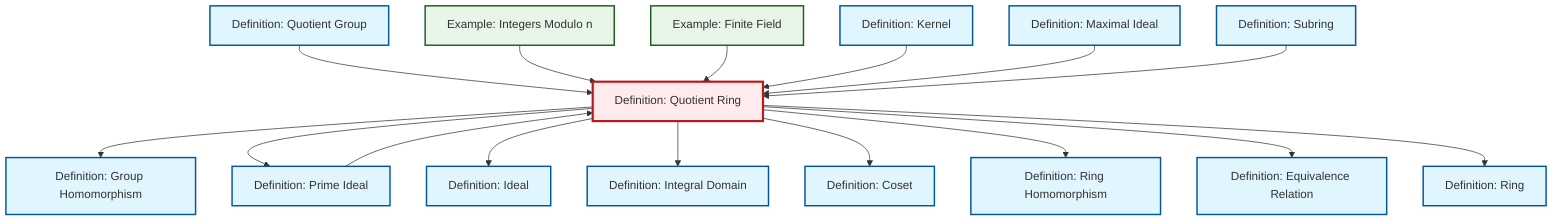 graph TD
    classDef definition fill:#e1f5fe,stroke:#01579b,stroke-width:2px
    classDef theorem fill:#f3e5f5,stroke:#4a148c,stroke-width:2px
    classDef axiom fill:#fff3e0,stroke:#e65100,stroke-width:2px
    classDef example fill:#e8f5e9,stroke:#1b5e20,stroke-width:2px
    classDef current fill:#ffebee,stroke:#b71c1c,stroke-width:3px
    def-ring-homomorphism["Definition: Ring Homomorphism"]:::definition
    ex-finite-field["Example: Finite Field"]:::example
    def-subring["Definition: Subring"]:::definition
    def-equivalence-relation["Definition: Equivalence Relation"]:::definition
    def-ideal["Definition: Ideal"]:::definition
    def-integral-domain["Definition: Integral Domain"]:::definition
    def-maximal-ideal["Definition: Maximal Ideal"]:::definition
    def-ring["Definition: Ring"]:::definition
    def-homomorphism["Definition: Group Homomorphism"]:::definition
    def-quotient-ring["Definition: Quotient Ring"]:::definition
    def-prime-ideal["Definition: Prime Ideal"]:::definition
    def-kernel["Definition: Kernel"]:::definition
    def-coset["Definition: Coset"]:::definition
    def-quotient-group["Definition: Quotient Group"]:::definition
    ex-quotient-integers-mod-n["Example: Integers Modulo n"]:::example
    def-quotient-ring --> def-homomorphism
    def-quotient-group --> def-quotient-ring
    def-quotient-ring --> def-prime-ideal
    def-quotient-ring --> def-ideal
    def-quotient-ring --> def-integral-domain
    def-prime-ideal --> def-quotient-ring
    ex-quotient-integers-mod-n --> def-quotient-ring
    def-quotient-ring --> def-coset
    def-quotient-ring --> def-ring-homomorphism
    ex-finite-field --> def-quotient-ring
    def-kernel --> def-quotient-ring
    def-maximal-ideal --> def-quotient-ring
    def-quotient-ring --> def-equivalence-relation
    def-quotient-ring --> def-ring
    def-subring --> def-quotient-ring
    class def-quotient-ring current
